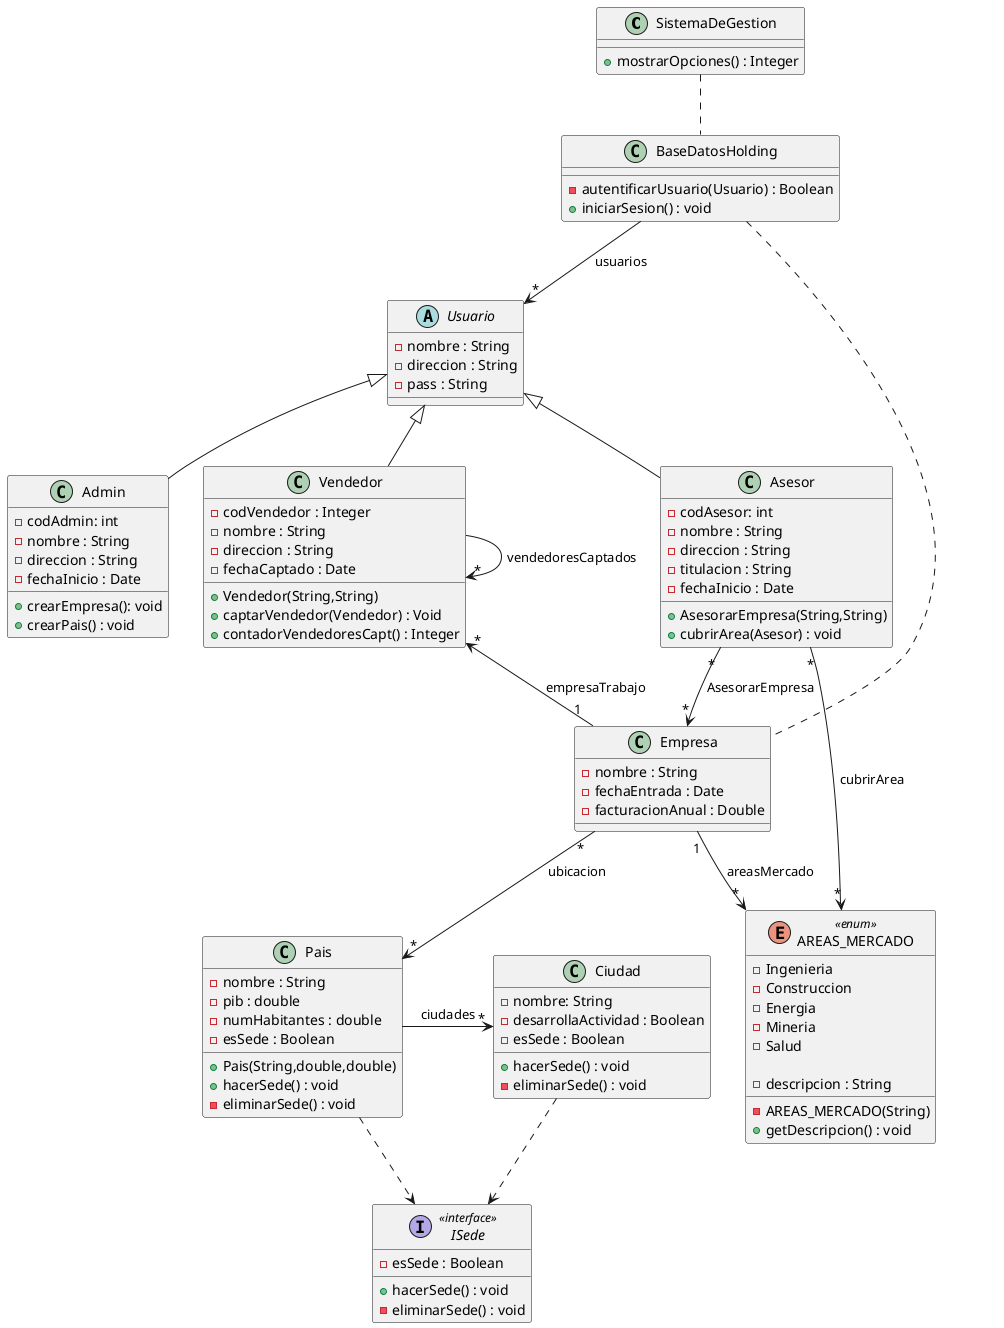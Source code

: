 @startuml
class SistemaDeGestion{
+mostrarOpciones() : Integer
}

class BaseDatosHolding{
-autentificarUsuario(Usuario) : Boolean
+iniciarSesion() : void
}

abstract Usuario{
-nombre : String
-direccion : String
-pass : String
}

class Vendedor extends Usuario{
    -codVendedor : Integer
    -nombre : String
    -direccion : String
    -fechaCaptado : Date
    +Vendedor(String,String)
    +captarVendedor(Vendedor) : Void
    +contadorVendedoresCapt() : Integer
}

class Empresa{
    -nombre : String
    -fechaEntrada : Date
    -facturacionAnual : Double

}

enum  AREAS_MERCADO <<enum>> {
    -Ingenieria
    -Construccion
    -Energia
    -Mineria
    -Salud

    -descripcion : String

    -AREAS_MERCADO(String)
    +getDescripcion() : void

}

class Pais{
    -nombre : String
    -pib : double
    -numHabitantes : double
    -esSede : Boolean

    +Pais(String,double,double)
    +hacerSede() : void
    -eliminarSede() : void
}

class Ciudad{
    -nombre: String
    -desarrollaActividad : Boolean
    -esSede : Boolean

    +hacerSede() : void
    -eliminarSede() : void
}

interface ISede <<interface>>{
    -esSede : Boolean
    +hacerSede() : void
    -eliminarSede() : void
}

class Asesor extends Usuario{
-codAsesor: int
-nombre : String
-direccion : String
-titulacion : String
-fechaInicio : Date
+AsesorarEmpresa(String,String)
+cubrirArea(Asesor) : void
}

class Admin extends Usuario{
-codAdmin: int
-nombre : String
-direccion : String
-fechaInicio : Date
+crearEmpresa(): void
+crearPais() : void

}


SistemaDeGestion -. BaseDatosHolding
BaseDatosHolding --> "*"Usuario : usuarios
BaseDatosHolding -. Empresa
Vendedor "*"<-- "1" Empresa : empresaTrabajo
Vendedor -> "*" Vendedor : vendedoresCaptados
Empresa "1"--> "*" AREAS_MERCADO : areasMercado
Empresa "*" --> "*" Pais : ubicacion
Pais -> "*" Ciudad : ciudades
Pais -.> ISede
Ciudad -.> ISede
Asesor "*"--> "*" AREAS_MERCADO : cubrirArea
Asesor "*" --> "*" Empresa : AsesorarEmpresa


@enduml